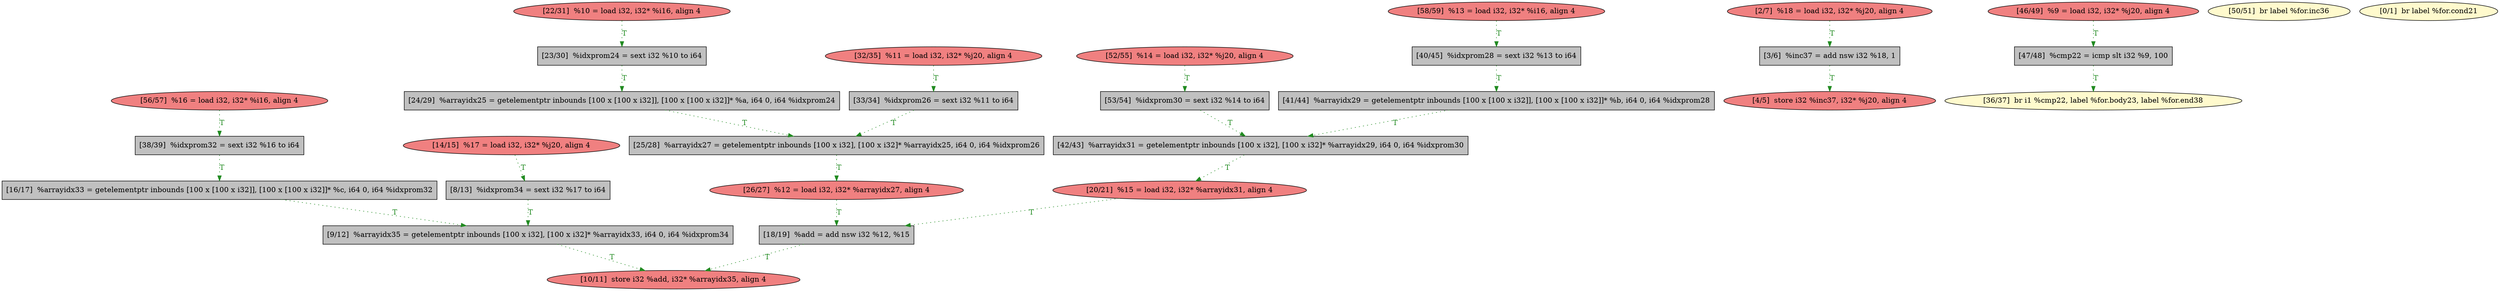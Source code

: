 
digraph G {


node1716 [fillcolor=lightcoral,label="[56/57]  %16 = load i32, i32* %i16, align 4",shape=ellipse,style=filled ]
node1713 [fillcolor=lightcoral,label="[4/5]  store i32 %inc37, i32* %j20, align 4",shape=ellipse,style=filled ]
node1714 [fillcolor=lightcoral,label="[10/11]  store i32 %add, i32* %arrayidx35, align 4",shape=ellipse,style=filled ]
node1711 [fillcolor=grey,label="[47/48]  %cmp22 = icmp slt i32 %9, 100",shape=rectangle,style=filled ]
node1710 [fillcolor=grey,label="[41/44]  %arrayidx29 = getelementptr inbounds [100 x [100 x i32]], [100 x [100 x i32]]* %b, i64 0, i64 %idxprom28",shape=rectangle,style=filled ]
node1719 [fillcolor=grey,label="[42/43]  %arrayidx31 = getelementptr inbounds [100 x i32], [100 x i32]* %arrayidx29, i64 0, i64 %idxprom30",shape=rectangle,style=filled ]
node1708 [fillcolor=grey,label="[25/28]  %arrayidx27 = getelementptr inbounds [100 x i32], [100 x i32]* %arrayidx25, i64 0, i64 %idxprom26",shape=rectangle,style=filled ]
node1715 [fillcolor=lightcoral,label="[52/55]  %14 = load i32, i32* %j20, align 4",shape=ellipse,style=filled ]
node1695 [fillcolor=grey,label="[18/19]  %add = add nsw i32 %12, %15",shape=rectangle,style=filled ]
node1694 [fillcolor=grey,label="[16/17]  %arrayidx33 = getelementptr inbounds [100 x [100 x i32]], [100 x [100 x i32]]* %c, i64 0, i64 %idxprom32",shape=rectangle,style=filled ]
node1712 [fillcolor=lightcoral,label="[26/27]  %12 = load i32, i32* %arrayidx27, align 4",shape=ellipse,style=filled ]
node1693 [fillcolor=lightcoral,label="[14/15]  %17 = load i32, i32* %j20, align 4",shape=ellipse,style=filled ]
node1707 [fillcolor=lemonchiffon,label="[50/51]  br label %for.inc36",shape=ellipse,style=filled ]
node1692 [fillcolor=grey,label="[8/13]  %idxprom34 = sext i32 %17 to i64",shape=rectangle,style=filled ]
node1698 [fillcolor=grey,label="[9/12]  %arrayidx35 = getelementptr inbounds [100 x i32], [100 x i32]* %arrayidx33, i64 0, i64 %idxprom34",shape=rectangle,style=filled ]
node1703 [fillcolor=grey,label="[38/39]  %idxprom32 = sext i32 %16 to i64",shape=rectangle,style=filled ]
node1690 [fillcolor=lemonchiffon,label="[0/1]  br label %for.cond21",shape=ellipse,style=filled ]
node1718 [fillcolor=lightcoral,label="[58/59]  %13 = load i32, i32* %i16, align 4",shape=ellipse,style=filled ]
node1699 [fillcolor=lightcoral,label="[22/31]  %10 = load i32, i32* %i16, align 4",shape=ellipse,style=filled ]
node1696 [fillcolor=grey,label="[3/6]  %inc37 = add nsw i32 %18, 1",shape=rectangle,style=filled ]
node1691 [fillcolor=lightcoral,label="[2/7]  %18 = load i32, i32* %j20, align 4",shape=ellipse,style=filled ]
node1702 [fillcolor=grey,label="[33/34]  %idxprom26 = sext i32 %11 to i64",shape=rectangle,style=filled ]
node1697 [fillcolor=lightcoral,label="[20/21]  %15 = load i32, i32* %arrayidx31, align 4",shape=ellipse,style=filled ]
node1717 [fillcolor=grey,label="[53/54]  %idxprom30 = sext i32 %14 to i64",shape=rectangle,style=filled ]
node1700 [fillcolor=lightcoral,label="[32/35]  %11 = load i32, i32* %j20, align 4",shape=ellipse,style=filled ]
node1705 [fillcolor=grey,label="[24/29]  %arrayidx25 = getelementptr inbounds [100 x [100 x i32]], [100 x [100 x i32]]* %a, i64 0, i64 %idxprom24",shape=rectangle,style=filled ]
node1709 [fillcolor=grey,label="[23/30]  %idxprom24 = sext i32 %10 to i64",shape=rectangle,style=filled ]
node1706 [fillcolor=lightcoral,label="[46/49]  %9 = load i32, i32* %j20, align 4",shape=ellipse,style=filled ]
node1701 [fillcolor=lemonchiffon,label="[36/37]  br i1 %cmp22, label %for.body23, label %for.end38",shape=ellipse,style=filled ]
node1704 [fillcolor=grey,label="[40/45]  %idxprom28 = sext i32 %13 to i64",shape=rectangle,style=filled ]

node1715->node1717 [style=dotted,color=forestgreen,label="T",fontcolor=forestgreen ]
node1705->node1708 [style=dotted,color=forestgreen,label="T",fontcolor=forestgreen ]
node1709->node1705 [style=dotted,color=forestgreen,label="T",fontcolor=forestgreen ]
node1693->node1692 [style=dotted,color=forestgreen,label="T",fontcolor=forestgreen ]
node1700->node1702 [style=dotted,color=forestgreen,label="T",fontcolor=forestgreen ]
node1706->node1711 [style=dotted,color=forestgreen,label="T",fontcolor=forestgreen ]
node1703->node1694 [style=dotted,color=forestgreen,label="T",fontcolor=forestgreen ]
node1712->node1695 [style=dotted,color=forestgreen,label="T",fontcolor=forestgreen ]
node1698->node1714 [style=dotted,color=forestgreen,label="T",fontcolor=forestgreen ]
node1719->node1697 [style=dotted,color=forestgreen,label="T",fontcolor=forestgreen ]
node1704->node1710 [style=dotted,color=forestgreen,label="T",fontcolor=forestgreen ]
node1702->node1708 [style=dotted,color=forestgreen,label="T",fontcolor=forestgreen ]
node1711->node1701 [style=dotted,color=forestgreen,label="T",fontcolor=forestgreen ]
node1718->node1704 [style=dotted,color=forestgreen,label="T",fontcolor=forestgreen ]
node1717->node1719 [style=dotted,color=forestgreen,label="T",fontcolor=forestgreen ]
node1708->node1712 [style=dotted,color=forestgreen,label="T",fontcolor=forestgreen ]
node1710->node1719 [style=dotted,color=forestgreen,label="T",fontcolor=forestgreen ]
node1696->node1713 [style=dotted,color=forestgreen,label="T",fontcolor=forestgreen ]
node1695->node1714 [style=dotted,color=forestgreen,label="T",fontcolor=forestgreen ]
node1697->node1695 [style=dotted,color=forestgreen,label="T",fontcolor=forestgreen ]
node1716->node1703 [style=dotted,color=forestgreen,label="T",fontcolor=forestgreen ]
node1694->node1698 [style=dotted,color=forestgreen,label="T",fontcolor=forestgreen ]
node1691->node1696 [style=dotted,color=forestgreen,label="T",fontcolor=forestgreen ]
node1692->node1698 [style=dotted,color=forestgreen,label="T",fontcolor=forestgreen ]
node1699->node1709 [style=dotted,color=forestgreen,label="T",fontcolor=forestgreen ]


}
